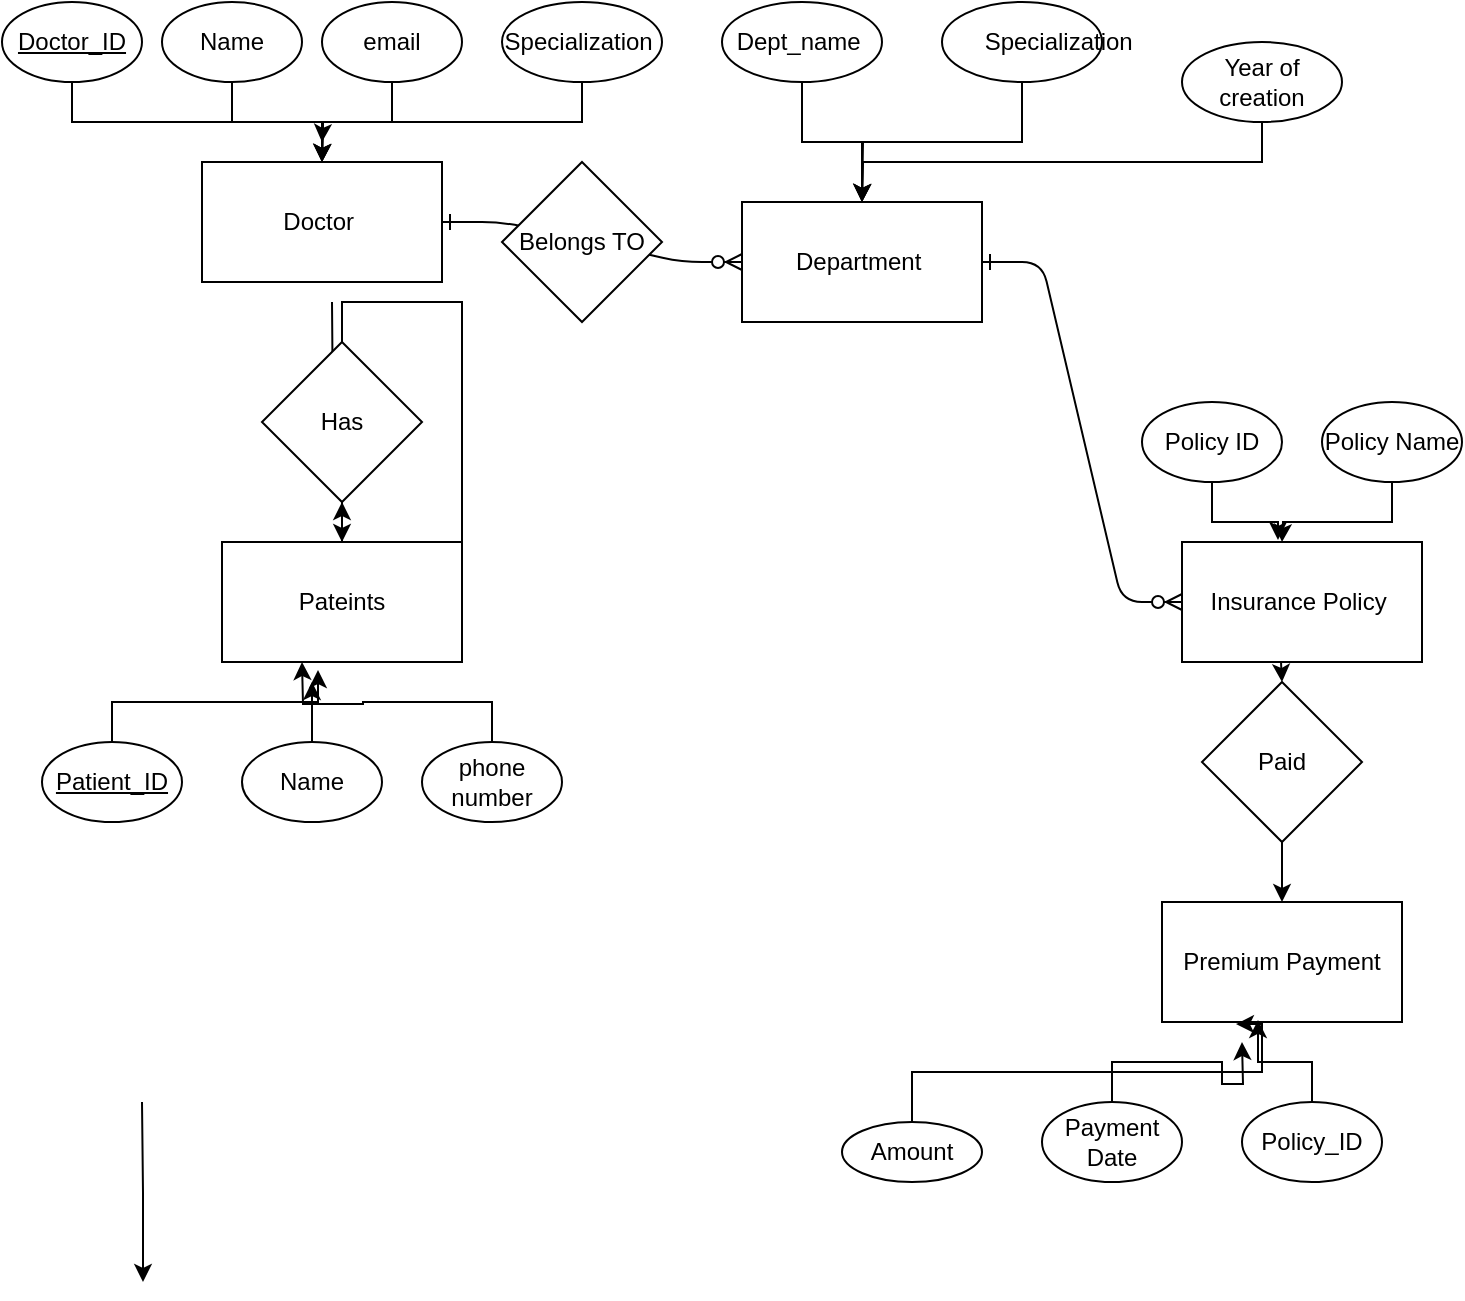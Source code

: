 <mxfile version="22.0.4" type="github">
  <diagram id="R2lEEEUBdFMjLlhIrx00" name="Page-1">
    <mxGraphModel dx="1434" dy="796" grid="1" gridSize="10" guides="1" tooltips="1" connect="1" arrows="1" fold="1" page="1" pageScale="1" pageWidth="850" pageHeight="1100" math="0" shadow="0" extFonts="Permanent Marker^https://fonts.googleapis.com/css?family=Permanent+Marker">
      <root>
        <mxCell id="0" />
        <mxCell id="1" parent="0" />
        <mxCell id="C-vyLk0tnHw3VtMMgP7b-1" value="" style="edgeStyle=entityRelationEdgeStyle;endArrow=ERzeroToMany;startArrow=ERone;endFill=1;startFill=0;" parent="1" target="Otil69ANgTs7UE6t1iHH-21" edge="1">
          <mxGeometry width="100" height="100" relative="1" as="geometry">
            <mxPoint x="300" y="180" as="sourcePoint" />
            <mxPoint x="380" y="210" as="targetPoint" />
          </mxGeometry>
        </mxCell>
        <mxCell id="C-vyLk0tnHw3VtMMgP7b-12" value="" style="edgeStyle=entityRelationEdgeStyle;endArrow=ERzeroToMany;startArrow=ERone;endFill=1;startFill=0;entryX=0;entryY=0.5;entryDx=0;entryDy=0;" parent="1" target="Otil69ANgTs7UE6t1iHH-22" edge="1">
          <mxGeometry width="100" height="100" relative="1" as="geometry">
            <mxPoint x="570" y="200" as="sourcePoint" />
            <mxPoint x="570" y="390" as="targetPoint" />
          </mxGeometry>
        </mxCell>
        <mxCell id="Otil69ANgTs7UE6t1iHH-11" value="" style="edgeStyle=orthogonalEdgeStyle;rounded=0;orthogonalLoop=1;jettySize=auto;html=1;entryX=0.5;entryY=0;entryDx=0;entryDy=0;" edge="1" parent="1" source="Otil69ANgTs7UE6t1iHH-53" target="Otil69ANgTs7UE6t1iHH-25">
          <mxGeometry relative="1" as="geometry">
            <mxPoint x="719.5" y="400" as="sourcePoint" />
            <mxPoint x="719.5" y="480" as="targetPoint" />
          </mxGeometry>
        </mxCell>
        <mxCell id="Otil69ANgTs7UE6t1iHH-19" value="" style="edgeStyle=orthogonalEdgeStyle;rounded=0;orthogonalLoop=1;jettySize=auto;html=1;entryX=0.5;entryY=0;entryDx=0;entryDy=0;" edge="1" parent="1" target="Otil69ANgTs7UE6t1iHH-23">
          <mxGeometry relative="1" as="geometry">
            <mxPoint x="245" y="220" as="sourcePoint" />
            <mxPoint x="245" y="300" as="targetPoint" />
          </mxGeometry>
        </mxCell>
        <mxCell id="Otil69ANgTs7UE6t1iHH-20" value="Doctor&amp;nbsp;" style="rounded=0;whiteSpace=wrap;html=1;" vertex="1" parent="1">
          <mxGeometry x="180" y="150" width="120" height="60" as="geometry" />
        </mxCell>
        <mxCell id="Otil69ANgTs7UE6t1iHH-21" value="Department&amp;nbsp;" style="rounded=0;whiteSpace=wrap;html=1;" vertex="1" parent="1">
          <mxGeometry x="450" y="170" width="120" height="60" as="geometry" />
        </mxCell>
        <mxCell id="Otil69ANgTs7UE6t1iHH-22" value="Insurance Policy&amp;nbsp;" style="rounded=0;whiteSpace=wrap;html=1;" vertex="1" parent="1">
          <mxGeometry x="670" y="340" width="120" height="60" as="geometry" />
        </mxCell>
        <mxCell id="Otil69ANgTs7UE6t1iHH-23" value="Pateints" style="rounded=0;whiteSpace=wrap;html=1;" vertex="1" parent="1">
          <mxGeometry x="190" y="340" width="120" height="60" as="geometry" />
        </mxCell>
        <mxCell id="Otil69ANgTs7UE6t1iHH-25" value="Premium Payment" style="rounded=0;whiteSpace=wrap;html=1;" vertex="1" parent="1">
          <mxGeometry x="660" y="520" width="120" height="60" as="geometry" />
        </mxCell>
        <mxCell id="Otil69ANgTs7UE6t1iHH-33" style="edgeStyle=orthogonalEdgeStyle;rounded=0;orthogonalLoop=1;jettySize=auto;html=1;exitX=0.5;exitY=1;exitDx=0;exitDy=0;entryX=0.5;entryY=0;entryDx=0;entryDy=0;" edge="1" parent="1" source="Otil69ANgTs7UE6t1iHH-26" target="Otil69ANgTs7UE6t1iHH-20">
          <mxGeometry relative="1" as="geometry" />
        </mxCell>
        <mxCell id="Otil69ANgTs7UE6t1iHH-26" value="&lt;u&gt;Doctor_ID&lt;/u&gt;" style="ellipse;whiteSpace=wrap;html=1;" vertex="1" parent="1">
          <mxGeometry x="80" y="70" width="70" height="40" as="geometry" />
        </mxCell>
        <mxCell id="Otil69ANgTs7UE6t1iHH-27" value="" style="edgeStyle=orthogonalEdgeStyle;rounded=0;orthogonalLoop=1;jettySize=auto;html=1;entryX=0.5;entryY=0;entryDx=0;entryDy=0;" edge="1" parent="1">
          <mxGeometry relative="1" as="geometry">
            <mxPoint x="150" y="620" as="sourcePoint" />
            <mxPoint x="150.5" y="710" as="targetPoint" />
          </mxGeometry>
        </mxCell>
        <mxCell id="Otil69ANgTs7UE6t1iHH-34" style="edgeStyle=orthogonalEdgeStyle;rounded=0;orthogonalLoop=1;jettySize=auto;html=1;exitX=0.5;exitY=1;exitDx=0;exitDy=0;" edge="1" parent="1" source="Otil69ANgTs7UE6t1iHH-28">
          <mxGeometry relative="1" as="geometry">
            <mxPoint x="240" y="140" as="targetPoint" />
          </mxGeometry>
        </mxCell>
        <mxCell id="Otil69ANgTs7UE6t1iHH-28" value="Name" style="ellipse;whiteSpace=wrap;html=1;" vertex="1" parent="1">
          <mxGeometry x="160" y="70" width="70" height="40" as="geometry" />
        </mxCell>
        <mxCell id="Otil69ANgTs7UE6t1iHH-35" style="edgeStyle=orthogonalEdgeStyle;rounded=0;orthogonalLoop=1;jettySize=auto;html=1;exitX=0.5;exitY=1;exitDx=0;exitDy=0;" edge="1" parent="1" source="Otil69ANgTs7UE6t1iHH-29">
          <mxGeometry relative="1" as="geometry">
            <mxPoint x="240" y="150" as="targetPoint" />
          </mxGeometry>
        </mxCell>
        <mxCell id="Otil69ANgTs7UE6t1iHH-29" value="email" style="ellipse;whiteSpace=wrap;html=1;" vertex="1" parent="1">
          <mxGeometry x="240" y="70" width="70" height="40" as="geometry" />
        </mxCell>
        <mxCell id="Otil69ANgTs7UE6t1iHH-36" style="edgeStyle=orthogonalEdgeStyle;rounded=0;orthogonalLoop=1;jettySize=auto;html=1;exitX=0.5;exitY=1;exitDx=0;exitDy=0;" edge="1" parent="1" source="Otil69ANgTs7UE6t1iHH-31">
          <mxGeometry relative="1" as="geometry">
            <mxPoint x="240" y="150" as="targetPoint" />
          </mxGeometry>
        </mxCell>
        <mxCell id="Otil69ANgTs7UE6t1iHH-31" value="Specialization&amp;nbsp;" style="ellipse;whiteSpace=wrap;html=1;" vertex="1" parent="1">
          <mxGeometry x="330" y="70" width="80" height="40" as="geometry" />
        </mxCell>
        <mxCell id="Otil69ANgTs7UE6t1iHH-40" style="edgeStyle=orthogonalEdgeStyle;rounded=0;orthogonalLoop=1;jettySize=auto;html=1;exitX=0.5;exitY=1;exitDx=0;exitDy=0;entryX=0.5;entryY=0;entryDx=0;entryDy=0;" edge="1" parent="1" source="Otil69ANgTs7UE6t1iHH-37" target="Otil69ANgTs7UE6t1iHH-21">
          <mxGeometry relative="1" as="geometry" />
        </mxCell>
        <mxCell id="Otil69ANgTs7UE6t1iHH-37" value="Dept_name&amp;nbsp;" style="ellipse;whiteSpace=wrap;html=1;" vertex="1" parent="1">
          <mxGeometry x="440" y="70" width="80" height="40" as="geometry" />
        </mxCell>
        <mxCell id="Otil69ANgTs7UE6t1iHH-41" style="edgeStyle=orthogonalEdgeStyle;rounded=0;orthogonalLoop=1;jettySize=auto;html=1;exitX=0.5;exitY=1;exitDx=0;exitDy=0;" edge="1" parent="1" source="Otil69ANgTs7UE6t1iHH-38">
          <mxGeometry relative="1" as="geometry">
            <mxPoint x="510" y="170" as="targetPoint" />
          </mxGeometry>
        </mxCell>
        <mxCell id="Otil69ANgTs7UE6t1iHH-38" value="&lt;blockquote style=&quot;margin: 0 0 0 40px; border: none; padding: 0px;&quot;&gt;Specialization&amp;nbsp;&lt;/blockquote&gt;" style="ellipse;whiteSpace=wrap;html=1;" vertex="1" parent="1">
          <mxGeometry x="550" y="70" width="80" height="40" as="geometry" />
        </mxCell>
        <mxCell id="Otil69ANgTs7UE6t1iHH-42" style="edgeStyle=orthogonalEdgeStyle;rounded=0;orthogonalLoop=1;jettySize=auto;html=1;exitX=0.5;exitY=1;exitDx=0;exitDy=0;" edge="1" parent="1" source="Otil69ANgTs7UE6t1iHH-39">
          <mxGeometry relative="1" as="geometry">
            <mxPoint x="510" y="170" as="targetPoint" />
          </mxGeometry>
        </mxCell>
        <mxCell id="Otil69ANgTs7UE6t1iHH-39" value="Year of creation" style="ellipse;whiteSpace=wrap;html=1;" vertex="1" parent="1">
          <mxGeometry x="670" y="90" width="80" height="40" as="geometry" />
        </mxCell>
        <mxCell id="Otil69ANgTs7UE6t1iHH-43" value="&lt;u&gt;Patient_ID&lt;/u&gt;" style="ellipse;whiteSpace=wrap;html=1;" vertex="1" parent="1">
          <mxGeometry x="100" y="440" width="70" height="40" as="geometry" />
        </mxCell>
        <mxCell id="Otil69ANgTs7UE6t1iHH-47" style="edgeStyle=orthogonalEdgeStyle;rounded=0;orthogonalLoop=1;jettySize=auto;html=1;exitX=0.5;exitY=0;exitDx=0;exitDy=0;" edge="1" parent="1" source="Otil69ANgTs7UE6t1iHH-44">
          <mxGeometry relative="1" as="geometry">
            <mxPoint x="235" y="410" as="targetPoint" />
          </mxGeometry>
        </mxCell>
        <mxCell id="Otil69ANgTs7UE6t1iHH-44" value="Name" style="ellipse;whiteSpace=wrap;html=1;" vertex="1" parent="1">
          <mxGeometry x="200" y="440" width="70" height="40" as="geometry" />
        </mxCell>
        <mxCell id="Otil69ANgTs7UE6t1iHH-48" style="edgeStyle=orthogonalEdgeStyle;rounded=0;orthogonalLoop=1;jettySize=auto;html=1;exitX=0.5;exitY=0;exitDx=0;exitDy=0;" edge="1" parent="1" source="Otil69ANgTs7UE6t1iHH-45">
          <mxGeometry relative="1" as="geometry">
            <mxPoint x="230" y="400" as="targetPoint" />
          </mxGeometry>
        </mxCell>
        <mxCell id="Otil69ANgTs7UE6t1iHH-45" value="phone number" style="ellipse;whiteSpace=wrap;html=1;" vertex="1" parent="1">
          <mxGeometry x="290" y="440" width="70" height="40" as="geometry" />
        </mxCell>
        <mxCell id="Otil69ANgTs7UE6t1iHH-46" style="edgeStyle=orthogonalEdgeStyle;rounded=0;orthogonalLoop=1;jettySize=auto;html=1;exitX=0.5;exitY=0;exitDx=0;exitDy=0;entryX=0.4;entryY=1.067;entryDx=0;entryDy=0;entryPerimeter=0;" edge="1" parent="1" source="Otil69ANgTs7UE6t1iHH-43" target="Otil69ANgTs7UE6t1iHH-23">
          <mxGeometry relative="1" as="geometry">
            <Array as="points">
              <mxPoint x="135" y="420" />
              <mxPoint x="238" y="420" />
            </Array>
          </mxGeometry>
        </mxCell>
        <mxCell id="Otil69ANgTs7UE6t1iHH-49" value="Has" style="rhombus;whiteSpace=wrap;html=1;" vertex="1" parent="1">
          <mxGeometry x="210" y="240" width="80" height="80" as="geometry" />
        </mxCell>
        <mxCell id="Otil69ANgTs7UE6t1iHH-50" style="edgeStyle=orthogonalEdgeStyle;rounded=0;orthogonalLoop=1;jettySize=auto;html=1;exitX=0.5;exitY=1;exitDx=0;exitDy=0;" edge="1" parent="1" source="Otil69ANgTs7UE6t1iHH-49" target="Otil69ANgTs7UE6t1iHH-49">
          <mxGeometry relative="1" as="geometry" />
        </mxCell>
        <mxCell id="Otil69ANgTs7UE6t1iHH-51" style="edgeStyle=orthogonalEdgeStyle;rounded=0;orthogonalLoop=1;jettySize=auto;html=1;exitX=0.5;exitY=0;exitDx=0;exitDy=0;" edge="1" parent="1" source="Otil69ANgTs7UE6t1iHH-49" target="Otil69ANgTs7UE6t1iHH-49">
          <mxGeometry relative="1" as="geometry" />
        </mxCell>
        <mxCell id="Otil69ANgTs7UE6t1iHH-52" value="Belongs TO" style="rhombus;whiteSpace=wrap;html=1;" vertex="1" parent="1">
          <mxGeometry x="330" y="150" width="80" height="80" as="geometry" />
        </mxCell>
        <mxCell id="Otil69ANgTs7UE6t1iHH-54" value="" style="edgeStyle=orthogonalEdgeStyle;rounded=0;orthogonalLoop=1;jettySize=auto;html=1;entryX=0.5;entryY=0;entryDx=0;entryDy=0;" edge="1" parent="1" target="Otil69ANgTs7UE6t1iHH-53">
          <mxGeometry relative="1" as="geometry">
            <mxPoint x="719.5" y="400" as="sourcePoint" />
            <mxPoint x="720" y="490" as="targetPoint" />
          </mxGeometry>
        </mxCell>
        <mxCell id="Otil69ANgTs7UE6t1iHH-53" value="Paid" style="rhombus;whiteSpace=wrap;html=1;" vertex="1" parent="1">
          <mxGeometry x="680" y="410" width="80" height="80" as="geometry" />
        </mxCell>
        <mxCell id="Otil69ANgTs7UE6t1iHH-55" value="Policy ID" style="ellipse;whiteSpace=wrap;html=1;" vertex="1" parent="1">
          <mxGeometry x="650" y="270" width="70" height="40" as="geometry" />
        </mxCell>
        <mxCell id="Otil69ANgTs7UE6t1iHH-58" style="edgeStyle=orthogonalEdgeStyle;rounded=0;orthogonalLoop=1;jettySize=auto;html=1;exitX=0.5;exitY=1;exitDx=0;exitDy=0;" edge="1" parent="1" source="Otil69ANgTs7UE6t1iHH-56">
          <mxGeometry relative="1" as="geometry">
            <mxPoint x="720" y="340" as="targetPoint" />
          </mxGeometry>
        </mxCell>
        <mxCell id="Otil69ANgTs7UE6t1iHH-56" value="Policy Name" style="ellipse;whiteSpace=wrap;html=1;" vertex="1" parent="1">
          <mxGeometry x="740" y="270" width="70" height="40" as="geometry" />
        </mxCell>
        <mxCell id="Otil69ANgTs7UE6t1iHH-57" style="edgeStyle=orthogonalEdgeStyle;rounded=0;orthogonalLoop=1;jettySize=auto;html=1;exitX=0.5;exitY=1;exitDx=0;exitDy=0;entryX=0.4;entryY=-0.017;entryDx=0;entryDy=0;entryPerimeter=0;" edge="1" parent="1" source="Otil69ANgTs7UE6t1iHH-55" target="Otil69ANgTs7UE6t1iHH-22">
          <mxGeometry relative="1" as="geometry" />
        </mxCell>
        <mxCell id="Otil69ANgTs7UE6t1iHH-59" value="Amount" style="ellipse;whiteSpace=wrap;html=1;" vertex="1" parent="1">
          <mxGeometry x="500" y="630" width="70" height="30" as="geometry" />
        </mxCell>
        <mxCell id="Otil69ANgTs7UE6t1iHH-63" style="edgeStyle=orthogonalEdgeStyle;rounded=0;orthogonalLoop=1;jettySize=auto;html=1;exitX=0.5;exitY=0;exitDx=0;exitDy=0;" edge="1" parent="1" source="Otil69ANgTs7UE6t1iHH-60">
          <mxGeometry relative="1" as="geometry">
            <mxPoint x="700" y="590" as="targetPoint" />
          </mxGeometry>
        </mxCell>
        <mxCell id="Otil69ANgTs7UE6t1iHH-60" value="Payment Date" style="ellipse;whiteSpace=wrap;html=1;" vertex="1" parent="1">
          <mxGeometry x="600" y="620" width="70" height="40" as="geometry" />
        </mxCell>
        <mxCell id="Otil69ANgTs7UE6t1iHH-62" style="edgeStyle=orthogonalEdgeStyle;rounded=0;orthogonalLoop=1;jettySize=auto;html=1;exitX=0.5;exitY=0;exitDx=0;exitDy=0;entryX=0.4;entryY=0.983;entryDx=0;entryDy=0;entryPerimeter=0;" edge="1" parent="1" source="Otil69ANgTs7UE6t1iHH-61" target="Otil69ANgTs7UE6t1iHH-25">
          <mxGeometry relative="1" as="geometry">
            <mxPoint x="720" y="590" as="targetPoint" />
          </mxGeometry>
        </mxCell>
        <mxCell id="Otil69ANgTs7UE6t1iHH-61" value="Policy_ID" style="ellipse;whiteSpace=wrap;html=1;" vertex="1" parent="1">
          <mxGeometry x="700" y="620" width="70" height="40" as="geometry" />
        </mxCell>
        <mxCell id="Otil69ANgTs7UE6t1iHH-65" style="edgeStyle=orthogonalEdgeStyle;rounded=0;orthogonalLoop=1;jettySize=auto;html=1;exitX=0.5;exitY=0;exitDx=0;exitDy=0;entryX=0.308;entryY=1.017;entryDx=0;entryDy=0;entryPerimeter=0;" edge="1" parent="1" source="Otil69ANgTs7UE6t1iHH-59" target="Otil69ANgTs7UE6t1iHH-25">
          <mxGeometry relative="1" as="geometry">
            <Array as="points">
              <mxPoint x="535" y="605" />
              <mxPoint x="710" y="605" />
              <mxPoint x="710" y="581" />
            </Array>
          </mxGeometry>
        </mxCell>
      </root>
    </mxGraphModel>
  </diagram>
</mxfile>
